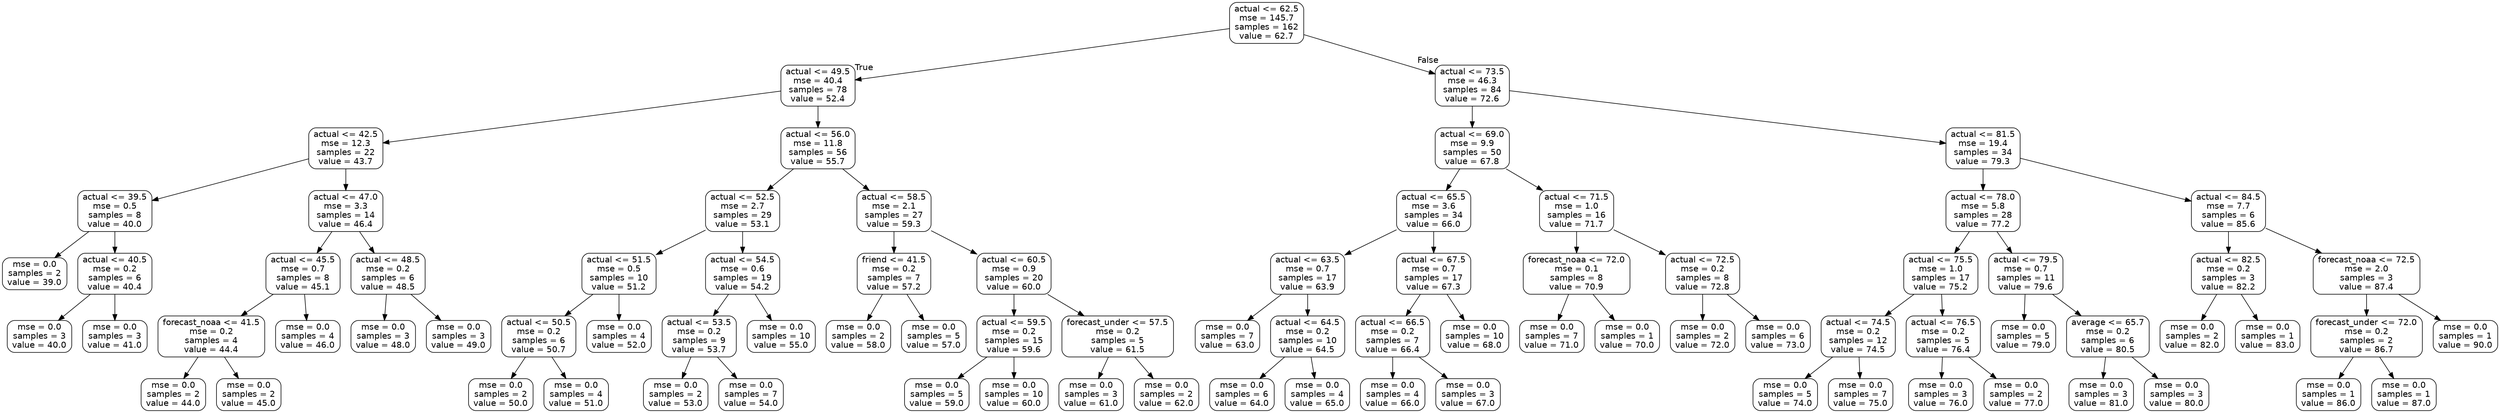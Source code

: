 digraph Tree {
node [shape=box, style="rounded", color="black", fontname=helvetica] ;
edge [fontname=helvetica] ;
0 [label="actual <= 62.5\nmse = 145.7\nsamples = 162\nvalue = 62.7"] ;
1 [label="actual <= 49.5\nmse = 40.4\nsamples = 78\nvalue = 52.4"] ;
0 -> 1 [labeldistance=2.5, labelangle=45, headlabel="True"] ;
2 [label="actual <= 42.5\nmse = 12.3\nsamples = 22\nvalue = 43.7"] ;
1 -> 2 ;
3 [label="actual <= 39.5\nmse = 0.5\nsamples = 8\nvalue = 40.0"] ;
2 -> 3 ;
4 [label="mse = 0.0\nsamples = 2\nvalue = 39.0"] ;
3 -> 4 ;
5 [label="actual <= 40.5\nmse = 0.2\nsamples = 6\nvalue = 40.4"] ;
3 -> 5 ;
6 [label="mse = 0.0\nsamples = 3\nvalue = 40.0"] ;
5 -> 6 ;
7 [label="mse = 0.0\nsamples = 3\nvalue = 41.0"] ;
5 -> 7 ;
8 [label="actual <= 47.0\nmse = 3.3\nsamples = 14\nvalue = 46.4"] ;
2 -> 8 ;
9 [label="actual <= 45.5\nmse = 0.7\nsamples = 8\nvalue = 45.1"] ;
8 -> 9 ;
10 [label="forecast_noaa <= 41.5\nmse = 0.2\nsamples = 4\nvalue = 44.4"] ;
9 -> 10 ;
11 [label="mse = 0.0\nsamples = 2\nvalue = 44.0"] ;
10 -> 11 ;
12 [label="mse = 0.0\nsamples = 2\nvalue = 45.0"] ;
10 -> 12 ;
13 [label="mse = 0.0\nsamples = 4\nvalue = 46.0"] ;
9 -> 13 ;
14 [label="actual <= 48.5\nmse = 0.2\nsamples = 6\nvalue = 48.5"] ;
8 -> 14 ;
15 [label="mse = 0.0\nsamples = 3\nvalue = 48.0"] ;
14 -> 15 ;
16 [label="mse = 0.0\nsamples = 3\nvalue = 49.0"] ;
14 -> 16 ;
17 [label="actual <= 56.0\nmse = 11.8\nsamples = 56\nvalue = 55.7"] ;
1 -> 17 ;
18 [label="actual <= 52.5\nmse = 2.7\nsamples = 29\nvalue = 53.1"] ;
17 -> 18 ;
19 [label="actual <= 51.5\nmse = 0.5\nsamples = 10\nvalue = 51.2"] ;
18 -> 19 ;
20 [label="actual <= 50.5\nmse = 0.2\nsamples = 6\nvalue = 50.7"] ;
19 -> 20 ;
21 [label="mse = 0.0\nsamples = 2\nvalue = 50.0"] ;
20 -> 21 ;
22 [label="mse = 0.0\nsamples = 4\nvalue = 51.0"] ;
20 -> 22 ;
23 [label="mse = 0.0\nsamples = 4\nvalue = 52.0"] ;
19 -> 23 ;
24 [label="actual <= 54.5\nmse = 0.6\nsamples = 19\nvalue = 54.2"] ;
18 -> 24 ;
25 [label="actual <= 53.5\nmse = 0.2\nsamples = 9\nvalue = 53.7"] ;
24 -> 25 ;
26 [label="mse = 0.0\nsamples = 2\nvalue = 53.0"] ;
25 -> 26 ;
27 [label="mse = 0.0\nsamples = 7\nvalue = 54.0"] ;
25 -> 27 ;
28 [label="mse = 0.0\nsamples = 10\nvalue = 55.0"] ;
24 -> 28 ;
29 [label="actual <= 58.5\nmse = 2.1\nsamples = 27\nvalue = 59.3"] ;
17 -> 29 ;
30 [label="friend <= 41.5\nmse = 0.2\nsamples = 7\nvalue = 57.2"] ;
29 -> 30 ;
31 [label="mse = 0.0\nsamples = 2\nvalue = 58.0"] ;
30 -> 31 ;
32 [label="mse = 0.0\nsamples = 5\nvalue = 57.0"] ;
30 -> 32 ;
33 [label="actual <= 60.5\nmse = 0.9\nsamples = 20\nvalue = 60.0"] ;
29 -> 33 ;
34 [label="actual <= 59.5\nmse = 0.2\nsamples = 15\nvalue = 59.6"] ;
33 -> 34 ;
35 [label="mse = 0.0\nsamples = 5\nvalue = 59.0"] ;
34 -> 35 ;
36 [label="mse = 0.0\nsamples = 10\nvalue = 60.0"] ;
34 -> 36 ;
37 [label="forecast_under <= 57.5\nmse = 0.2\nsamples = 5\nvalue = 61.5"] ;
33 -> 37 ;
38 [label="mse = 0.0\nsamples = 3\nvalue = 61.0"] ;
37 -> 38 ;
39 [label="mse = 0.0\nsamples = 2\nvalue = 62.0"] ;
37 -> 39 ;
40 [label="actual <= 73.5\nmse = 46.3\nsamples = 84\nvalue = 72.6"] ;
0 -> 40 [labeldistance=2.5, labelangle=-45, headlabel="False"] ;
41 [label="actual <= 69.0\nmse = 9.9\nsamples = 50\nvalue = 67.8"] ;
40 -> 41 ;
42 [label="actual <= 65.5\nmse = 3.6\nsamples = 34\nvalue = 66.0"] ;
41 -> 42 ;
43 [label="actual <= 63.5\nmse = 0.7\nsamples = 17\nvalue = 63.9"] ;
42 -> 43 ;
44 [label="mse = 0.0\nsamples = 7\nvalue = 63.0"] ;
43 -> 44 ;
45 [label="actual <= 64.5\nmse = 0.2\nsamples = 10\nvalue = 64.5"] ;
43 -> 45 ;
46 [label="mse = 0.0\nsamples = 6\nvalue = 64.0"] ;
45 -> 46 ;
47 [label="mse = 0.0\nsamples = 4\nvalue = 65.0"] ;
45 -> 47 ;
48 [label="actual <= 67.5\nmse = 0.7\nsamples = 17\nvalue = 67.3"] ;
42 -> 48 ;
49 [label="actual <= 66.5\nmse = 0.2\nsamples = 7\nvalue = 66.4"] ;
48 -> 49 ;
50 [label="mse = 0.0\nsamples = 4\nvalue = 66.0"] ;
49 -> 50 ;
51 [label="mse = 0.0\nsamples = 3\nvalue = 67.0"] ;
49 -> 51 ;
52 [label="mse = 0.0\nsamples = 10\nvalue = 68.0"] ;
48 -> 52 ;
53 [label="actual <= 71.5\nmse = 1.0\nsamples = 16\nvalue = 71.7"] ;
41 -> 53 ;
54 [label="forecast_noaa <= 72.0\nmse = 0.1\nsamples = 8\nvalue = 70.9"] ;
53 -> 54 ;
55 [label="mse = 0.0\nsamples = 7\nvalue = 71.0"] ;
54 -> 55 ;
56 [label="mse = 0.0\nsamples = 1\nvalue = 70.0"] ;
54 -> 56 ;
57 [label="actual <= 72.5\nmse = 0.2\nsamples = 8\nvalue = 72.8"] ;
53 -> 57 ;
58 [label="mse = 0.0\nsamples = 2\nvalue = 72.0"] ;
57 -> 58 ;
59 [label="mse = 0.0\nsamples = 6\nvalue = 73.0"] ;
57 -> 59 ;
60 [label="actual <= 81.5\nmse = 19.4\nsamples = 34\nvalue = 79.3"] ;
40 -> 60 ;
61 [label="actual <= 78.0\nmse = 5.8\nsamples = 28\nvalue = 77.2"] ;
60 -> 61 ;
62 [label="actual <= 75.5\nmse = 1.0\nsamples = 17\nvalue = 75.2"] ;
61 -> 62 ;
63 [label="actual <= 74.5\nmse = 0.2\nsamples = 12\nvalue = 74.5"] ;
62 -> 63 ;
64 [label="mse = 0.0\nsamples = 5\nvalue = 74.0"] ;
63 -> 64 ;
65 [label="mse = 0.0\nsamples = 7\nvalue = 75.0"] ;
63 -> 65 ;
66 [label="actual <= 76.5\nmse = 0.2\nsamples = 5\nvalue = 76.4"] ;
62 -> 66 ;
67 [label="mse = 0.0\nsamples = 3\nvalue = 76.0"] ;
66 -> 67 ;
68 [label="mse = 0.0\nsamples = 2\nvalue = 77.0"] ;
66 -> 68 ;
69 [label="actual <= 79.5\nmse = 0.7\nsamples = 11\nvalue = 79.6"] ;
61 -> 69 ;
70 [label="mse = 0.0\nsamples = 5\nvalue = 79.0"] ;
69 -> 70 ;
71 [label="average <= 65.7\nmse = 0.2\nsamples = 6\nvalue = 80.5"] ;
69 -> 71 ;
72 [label="mse = 0.0\nsamples = 3\nvalue = 81.0"] ;
71 -> 72 ;
73 [label="mse = 0.0\nsamples = 3\nvalue = 80.0"] ;
71 -> 73 ;
74 [label="actual <= 84.5\nmse = 7.7\nsamples = 6\nvalue = 85.6"] ;
60 -> 74 ;
75 [label="actual <= 82.5\nmse = 0.2\nsamples = 3\nvalue = 82.2"] ;
74 -> 75 ;
76 [label="mse = 0.0\nsamples = 2\nvalue = 82.0"] ;
75 -> 76 ;
77 [label="mse = 0.0\nsamples = 1\nvalue = 83.0"] ;
75 -> 77 ;
78 [label="forecast_noaa <= 72.5\nmse = 2.0\nsamples = 3\nvalue = 87.4"] ;
74 -> 78 ;
79 [label="forecast_under <= 72.0\nmse = 0.2\nsamples = 2\nvalue = 86.7"] ;
78 -> 79 ;
80 [label="mse = 0.0\nsamples = 1\nvalue = 86.0"] ;
79 -> 80 ;
81 [label="mse = 0.0\nsamples = 1\nvalue = 87.0"] ;
79 -> 81 ;
82 [label="mse = 0.0\nsamples = 1\nvalue = 90.0"] ;
78 -> 82 ;
}